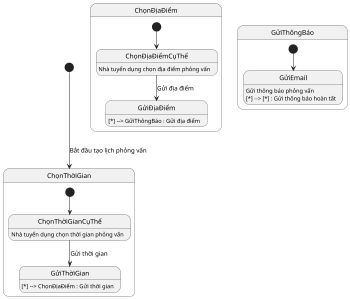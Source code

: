 @startuml
scale 350 width

[*] --> ChọnThờiGian : Bắt đầu tạo lịch phỏng vấn

state ChọnThờiGian {
  [*] --> ChọnThờiGianCụThể
  ChọnThờiGianCụThể : Nhà tuyển dụng chọn thời gian phỏng vấn
  ChọnThờiGianCụThể --> GửiThờiGian : Gửi thời gian
  GửiThờiGian : [*] --> ChọnĐịaĐiểm : Gửi thời gian
}

state ChọnĐịaĐiểm {
  [*] --> ChọnĐịaĐiểmCụThể
  ChọnĐịaĐiểmCụThể : Nhà tuyển dụng chọn địa điểm phỏng vấn
  ChọnĐịaĐiểmCụThể --> GửiĐịaĐiểm : Gửi địa điểm
  GửiĐịaĐiểm : [*] --> GửiThôngBáo : Gửi địa điểm
}

state GửiThôngBáo {
  [*] --> GửiEmail
  GửiEmail : Gửi thông báo phỏng vấn
  GửiEmail : [*] --> [*] : Gửi thông báo hoàn tất
}

@enduml